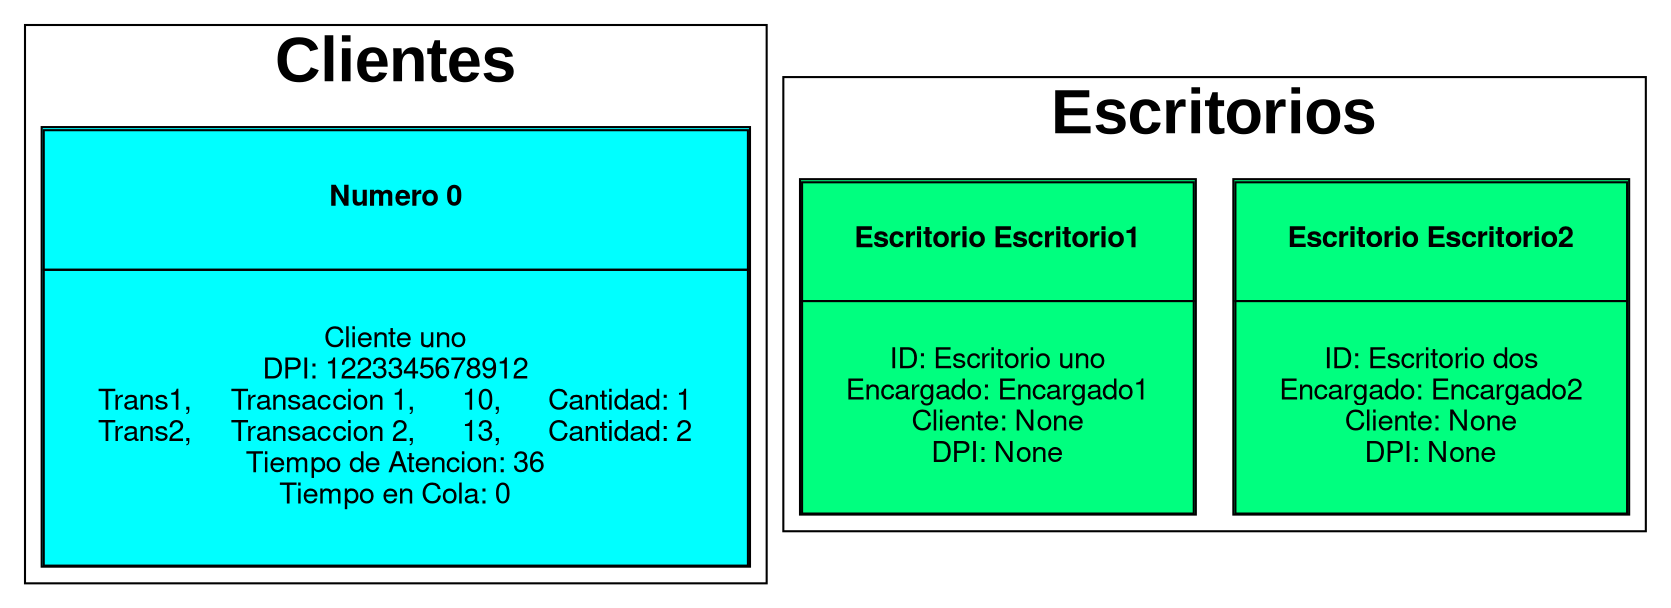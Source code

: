digraph {fontname="Helventica,Arial,sans-serif" edge[dir=back] subgraph cluster0{fontsize=30 node[shape=plain style=filled pencolor="#00000" color="aqua" fontname="Helvetica,Arial,sans-serif"]Client0[label=<<table cellspacing="0" cellpadding="25"><tr><td><b>Numero 0</b></td></tr><tr><td>Cliente uno<br/>DPI: 1223345678912<br/>Trans1,     Transaccion 1,      10,      Cantidad: 1<br/>Trans2,     Transaccion 2,      13,      Cantidad: 2<br/>Tiempo de Atencion: 36<br/>Tiempo en Cola: 0</td></tr></table>>]Client0 label=<<b>Clientes</b>>} subgraph cluster1{fontsize=30 node[shape=plain style=filled pencolor="#00000" fontname="Helvetica,Arial,sans-serif"]DeskEscritorio2[color="springgreen" label=<<table cellspacing="0" cellpadding="20"><tr><td><b>Escritorio Escritorio2</b></td></tr><tr><td>ID: Escritorio dos<br/>Encargado: Encargado2<br/>Cliente: None<br/>DPI: None</td></tr></table>>]DeskEscritorio1[color="springgreen" label=<<table cellspacing="0" cellpadding="20"><tr><td><b>Escritorio Escritorio1</b></td></tr><tr><td>ID: Escritorio uno<br/>Encargado: Encargado1<br/>Cliente: None<br/>DPI: None</td></tr></table>>] label=<<b>Escritorios</b>>}}